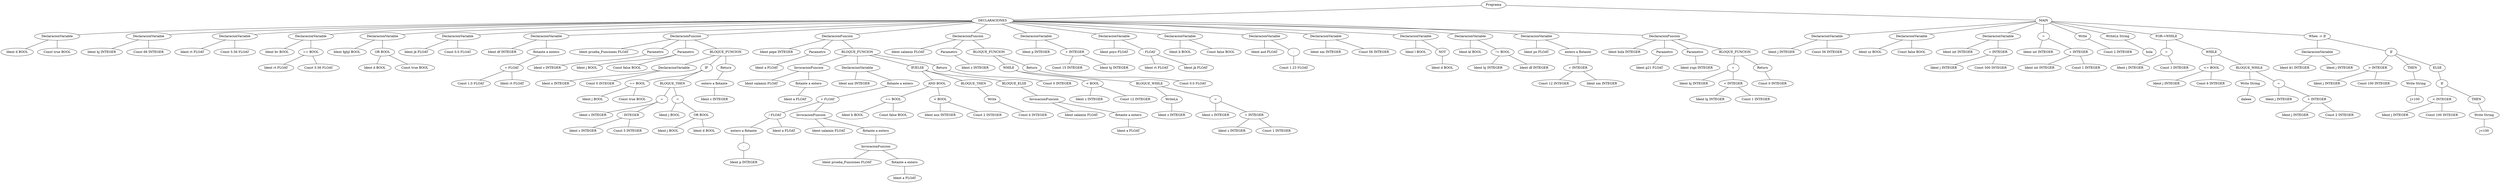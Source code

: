 graph G {212 [label="Programa"]
213 [label="DECLARACIONES"]
212 -- 213
214 [label="DeclaracionVariable"]
213 -- 214
215 [label="Ident d BOOL"]
214 -- 215
216 [label="Const true BOOL"]
214 -- 216
217 [label="DeclaracionVariable"]
213 -- 217
218 [label="Ident hj INTEGER"]
217 -- 218
219 [label="Const 66 INTEGER"]
217 -- 219
220 [label="DeclaracionVariable"]
213 -- 220
221 [label="Ident rt FLOAT"]
220 -- 221
222 [label="Const 5.56 FLOAT"]
220 -- 222
223 [label="DeclaracionVariable"]
213 -- 223
224 [label="Ident bv BOOL"]
223 -- 224
225 [label="== BOOL"]
223 -- 225
226 [label="Ident rt FLOAT"]
225 -- 226
227 [label="Const 5.56 FLOAT"]
225 -- 227
228 [label="DeclaracionVariable"]
213 -- 228
229 [label="Ident fghjl BOOL"]
228 -- 229
230 [label="OR BOOL"]
228 -- 230
231 [label="Ident d BOOL"]
230 -- 231
232 [label="Const true BOOL"]
230 -- 232
233 [label="DeclaracionVariable"]
213 -- 233
234 [label="Ident jk FLOAT"]
233 -- 234
235 [label="Const 0.0 FLOAT"]
233 -- 235
236 [label="DeclaracionVariable"]
213 -- 236
237 [label="Ident df INTEGER"]
236 -- 237
238 [label="flotante a entero"]
236 -- 238
239 [label="+ FLOAT"]
238 -- 239
240 [label="Const 1.0 FLOAT"]
239 -- 240
241 [label="Ident rt FLOAT"]
239 -- 241
242 [label="DeclaracionFuncion"]
213 -- 242
243 [label="Ident prueba_Funciones FLOAT"]
242 -- 243
244 [label="Parametro"]
242 -- 244
245 [label="Ident c INTEGER"]
244 -- 245
246 [label="Parametro"]
242 -- 246
247 [label="Ident j BOOL"]
246 -- 247
248 [label="Const false BOOL"]
246 -- 248
249 [label="BLOQUE_FUNCION"]
242 -- 249
250 [label="DeclaracionVariable"]
249 -- 250
251 [label="Ident x INTEGER"]
250 -- 251
252 [label="Const 0 INTEGER"]
250 -- 252
253 [label="IF"]
249 -- 253
254 [label="== BOOL"]
253 -- 254
255 [label="Ident j BOOL"]
254 -- 255
256 [label="Const true BOOL"]
254 -- 256
257 [label="BLOQUE_THEN"]
253 -- 257
258 [label="="]
257 -- 258
259 [label="Ident c INTEGER"]
258 -- 259
260 [label="- INTEGER"]
258 -- 260
261 [label="Ident c INTEGER"]
260 -- 261
262 [label="Const 5 INTEGER"]
260 -- 262
263 [label="="]
257 -- 263
264 [label="Ident j BOOL"]
263 -- 264
265 [label="OR BOOL"]
263 -- 265
266 [label="Ident j BOOL"]
265 -- 266
267 [label="Ident d BOOL"]
265 -- 267
268 [label="Return"]
249 -- 268
269 [label="entero a flotante"]
268 -- 269
270 [label="Ident c INTEGER"]
269 -- 270
271 [label="DeclaracionFuncion"]
213 -- 271
272 [label="Ident pepe INTEGER"]
271 -- 272
273 [label="Parametro"]
271 -- 273
274 [label="Ident a FLOAT"]
273 -- 274
275 [label="BLOQUE_FUNCION"]
271 -- 275
276 [label="InvocacionFuncion"]
275 -- 276
277 [label="Ident salamin FLOAT"]
276 -- 277
278 [label="flotante a entero"]
276 -- 278
279 [label="Ident a FLOAT"]
278 -- 279
280 [label="DeclaracionVariable"]
275 -- 280
281 [label="Ident aux INTEGER"]
280 -- 281
282 [label="flotante a entero"]
280 -- 282
283 [label="+ FLOAT"]
282 -- 283
284 [label="/ FLOAT"]
283 -- 284
285 [label="entero a flotante"]
284 -- 285
286 [label="-"]
285 -- 286
287 [label="Ident p INTEGER"]
286 -- 287
288 [label="Ident a FLOAT"]
284 -- 288
289 [label="InvocacionFuncion"]
283 -- 289
290 [label="Ident salamin FLOAT"]
289 -- 290
291 [label="flotante a entero"]
289 -- 291
292 [label="InvocacionFuncion"]
291 -- 292
293 [label="Ident prueba_Funciones FLOAT"]
292 -- 293
294 [label="flotante a entero"]
292 -- 294
295 [label="Ident a FLOAT"]
294 -- 295
296 [label="IF/ELSE"]
275 -- 296
297 [label="AND BOOL"]
296 -- 297
298 [label="== BOOL"]
297 -- 298
299 [label="Ident b BOOL"]
298 -- 299
300 [label="Const false BOOL"]
298 -- 300
301 [label="< BOOL"]
297 -- 301
302 [label="Ident aux INTEGER"]
301 -- 302
303 [label="Const 2 INTEGER"]
301 -- 303
304 [label="BLOQUE_THEN"]
296 -- 304
305 [label="Write"]
304 -- 305
306 [label="Const 4 INTEGER"]
305 -- 306
307 [label="BLOQUE_ELSE"]
296 -- 307
308 [label="InvocacionFuncion"]
307 -- 308
309 [label="Ident salamin FLOAT"]
308 -- 309
310 [label="flotante a entero"]
308 -- 310
311 [label="Ident a FLOAT"]
310 -- 311
312 [label="Return"]
275 -- 312
313 [label="Const 0 INTEGER"]
312 -- 313
314 [label="DeclaracionFuncion"]
213 -- 314
315 [label="Ident salamin FLOAT"]
314 -- 315
316 [label="Parametro"]
314 -- 316
317 [label="Ident z INTEGER"]
316 -- 317
318 [label="BLOQUE_FUNCION"]
314 -- 318
319 [label="WHILE"]
318 -- 319
320 [label="< BOOL"]
319 -- 320
321 [label="Ident z INTEGER"]
320 -- 321
322 [label="Const 12 INTEGER"]
320 -- 322
323 [label="BLOQUE_WHILE"]
319 -- 323
324 [label="WriteLn"]
323 -- 324
325 [label="Ident z INTEGER"]
324 -- 325
326 [label="="]
323 -- 326
327 [label="Ident z INTEGER"]
326 -- 327
328 [label="+ INTEGER"]
326 -- 328
329 [label="Ident z INTEGER"]
328 -- 329
330 [label="Const 1 INTEGER"]
328 -- 330
331 [label="Return"]
318 -- 331
332 [label="Const 0.0 FLOAT"]
331 -- 332
333 [label="DeclaracionVariable"]
213 -- 333
334 [label="Ident p INTEGER"]
333 -- 334
335 [label="+ INTEGER"]
333 -- 335
336 [label="Const 15 INTEGER"]
335 -- 336
337 [label="Ident hj INTEGER"]
335 -- 337
338 [label="DeclaracionVariable"]
213 -- 338
339 [label="Ident poyo FLOAT"]
338 -- 339
340 [label="- FLOAT"]
338 -- 340
341 [label="Ident rt FLOAT"]
340 -- 341
342 [label="Ident jk FLOAT"]
340 -- 342
343 [label="DeclaracionVariable"]
213 -- 343
344 [label="Ident b BOOL"]
343 -- 344
345 [label="Const false BOOL"]
343 -- 345
346 [label="DeclaracionVariable"]
213 -- 346
347 [label="Ident asd FLOAT"]
346 -- 347
348 [label="-"]
346 -- 348
349 [label="Const 1.23 FLOAT"]
348 -- 349
350 [label="DeclaracionVariable"]
213 -- 350
351 [label="Ident nm INTEGER"]
350 -- 351
352 [label="Const 56 INTEGER"]
350 -- 352
353 [label="DeclaracionVariable"]
213 -- 353
354 [label="Ident l BOOL"]
353 -- 354
355 [label="NOT"]
353 -- 355
356 [label="Ident d BOOL"]
355 -- 356
357 [label="DeclaracionVariable"]
213 -- 357
358 [label="Ident kl BOOL"]
357 -- 358
359 [label="!= BOOL"]
357 -- 359
360 [label="Ident hj INTEGER"]
359 -- 360
361 [label="Ident df INTEGER"]
359 -- 361
362 [label="DeclaracionVariable"]
213 -- 362
363 [label="Ident po FLOAT"]
362 -- 363
364 [label="entero a flotante"]
362 -- 364
365 [label="+ INTEGER"]
364 -- 365
366 [label="Const 12 INTEGER"]
365 -- 366
367 [label="Ident nm INTEGER"]
365 -- 367
368 [label="DeclaracionFuncion"]
213 -- 368
369 [label="Ident hola INTEGER"]
368 -- 369
370 [label="Parametro"]
368 -- 370
371 [label="Ident g21 FLOAT"]
370 -- 371
372 [label="Parametro"]
368 -- 372
373 [label="Ident yupi INTEGER"]
372 -- 373
374 [label="BLOQUE_FUNCION"]
368 -- 374
375 [label="="]
374 -- 375
376 [label="Ident hj INTEGER"]
375 -- 376
377 [label="+ INTEGER"]
375 -- 377
378 [label="Ident hj INTEGER"]
377 -- 378
379 [label="Const 1 INTEGER"]
377 -- 379
380 [label="Return"]
374 -- 380
381 [label="Const 0 INTEGER"]
380 -- 381
382 [label="MAIN"]
212 -- 382
383 [label="DeclaracionVariable"]
382 -- 383
384 [label="Ident j INTEGER"]
383 -- 384
385 [label="Const 56 INTEGER"]
383 -- 385
386 [label="DeclaracionVariable"]
382 -- 386
387 [label="Ident zz BOOL"]
386 -- 387
388 [label="Const false BOOL"]
386 -- 388
389 [label="DeclaracionVariable"]
382 -- 389
390 [label="Ident int INTEGER"]
389 -- 390
391 [label="+ INTEGER"]
389 -- 391
392 [label="Ident j INTEGER"]
391 -- 392
393 [label="Const 500 INTEGER"]
391 -- 393
394 [label="="]
382 -- 394
395 [label="Ident int INTEGER"]
394 -- 395
396 [label="+ INTEGER"]
394 -- 396
397 [label="Ident int INTEGER"]
396 -- 397
398 [label="Const 1 INTEGER"]
396 -- 398
399 [label="Write"]
382 -- 399
400 [label="Const 2 INTEGER"]
399 -- 400
401 [label="WriteLn String"]
382 -- 401
402 [label="hola"]
401 -- 402
403 [label="FOR->WHILE"]
382 -- 403
404 [label="="]
403 -- 404
405 [label="Ident j INTEGER"]
404 -- 405
406 [label="Const 1 INTEGER"]
404 -- 406
407 [label="WHILE"]
403 -- 407
408 [label="<= BOOL"]
407 -- 408
409 [label="Ident j INTEGER"]
408 -- 409
410 [label="Const 6 INTEGER"]
408 -- 410
411 [label="BLOQUE_WHILE"]
407 -- 411
412 [label="Write String"]
411 -- 412
413 [label="daleee"]
412 -- 413
414 [label="="]
411 -- 414
415 [label="Ident j INTEGER"]
414 -- 415
416 [label="+ INTEGER"]
414 -- 416
417 [label="Ident j INTEGER"]
416 -- 417
418 [label="Const 2 INTEGER"]
416 -- 418
419 [label="When -> If"]
382 -- 419
420 [label="DeclaracionVariable"]
419 -- 420
421 [label="Ident $1 INTEGER"]
420 -- 421
422 [label="Ident j INTEGER"]
420 -- 422
423 [label="If"]
419 -- 423
424 [label="> INTEGER"]
423 -- 424
425 [label="Ident j INTEGER"]
424 -- 425
426 [label="Const 100 INTEGER"]
424 -- 426
427 [label="THEN"]
423 -- 427
428 [label="Write String"]
427 -- 428
429 [label="j>100"]
428 -- 429
430 [label="ELSE"]
423 -- 430
431 [label="If"]
430 -- 431
432 [label="< INTEGER"]
431 -- 432
433 [label="Ident j INTEGER"]
432 -- 433
434 [label="Const 100 INTEGER"]
432 -- 434
435 [label="THEN"]
431 -- 435
436 [label="Write String"]
435 -- 436
437 [label="j<100"]
436 -- 437
}
